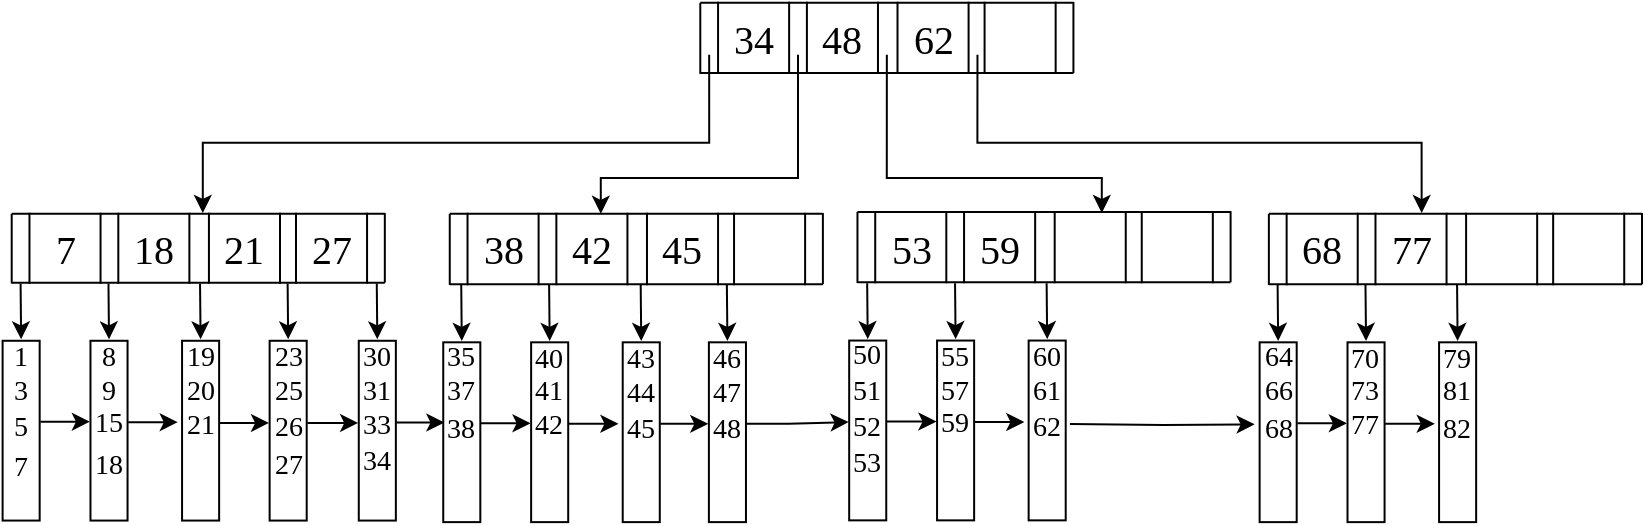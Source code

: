 <?xml version="1.0" encoding="UTF-8"?>
<mxfile version="23.0.2" type="browser">
  <diagram name="第 1 页" id="uVkd4KvrKCw7aUiNvQXj">
    <mxGraphModel dx="1109" dy="774" grid="1" gridSize="10" guides="1" tooltips="1" connect="1" arrows="1" fold="1" page="1" pageScale="1" pageWidth="827" pageHeight="1169" math="0" shadow="0">
      <root>
        <mxCell id="0" />
        <mxCell id="1" parent="0" />
        <mxCell id="_YOE5mqV0CH9EQmjLfuh-1388" value="" style="group" vertex="1" connectable="0" parent="1">
          <mxGeometry x="7" y="230" width="820" height="260.058" as="geometry" />
        </mxCell>
        <mxCell id="_YOE5mqV0CH9EQmjLfuh-1389" value="&lt;font style=&quot;font-size: 20px;&quot; face=&quot;Times New Roman&quot;&gt;53&lt;/font&gt;" style="shape=partialRectangle;whiteSpace=wrap;html=1;top=0;bottom=0;fillColor=none;" vertex="1" parent="_YOE5mqV0CH9EQmjLfuh-1388">
          <mxGeometry x="436.617" y="104.943" width="35.536" height="35.174" as="geometry" />
        </mxCell>
        <mxCell id="_YOE5mqV0CH9EQmjLfuh-1390" value="&lt;font style=&quot;font-size: 20px;&quot; face=&quot;Times New Roman&quot;&gt;59&lt;/font&gt;" style="shape=partialRectangle;whiteSpace=wrap;html=1;top=0;bottom=0;fillColor=none;" vertex="1" parent="_YOE5mqV0CH9EQmjLfuh-1388">
          <mxGeometry x="481.037" y="104.943" width="35.536" height="35.174" as="geometry" />
        </mxCell>
        <mxCell id="_YOE5mqV0CH9EQmjLfuh-1391" value="" style="shape=partialRectangle;whiteSpace=wrap;html=1;top=0;bottom=0;fillColor=none;" vertex="1" parent="_YOE5mqV0CH9EQmjLfuh-1388">
          <mxGeometry x="526.346" y="104.943" width="35.536" height="35.174" as="geometry" />
        </mxCell>
        <mxCell id="_YOE5mqV0CH9EQmjLfuh-1392" value="" style="shape=partialRectangle;whiteSpace=wrap;html=1;top=0;bottom=0;fillColor=none;" vertex="1" parent="_YOE5mqV0CH9EQmjLfuh-1388">
          <mxGeometry x="569.878" y="104.943" width="35.536" height="35.174" as="geometry" />
        </mxCell>
        <mxCell id="_YOE5mqV0CH9EQmjLfuh-1393" value="" style="endArrow=none;html=1;rounded=0;exitX=0;exitY=0;exitDx=0;exitDy=0;entryX=1;entryY=0;entryDx=0;entryDy=0;" edge="1" parent="_YOE5mqV0CH9EQmjLfuh-1388">
          <mxGeometry width="50" height="50" relative="1" as="geometry">
            <mxPoint x="427.733" y="104.943" as="sourcePoint" />
            <mxPoint x="614.298" y="104.943" as="targetPoint" />
          </mxGeometry>
        </mxCell>
        <mxCell id="_YOE5mqV0CH9EQmjLfuh-1394" value="" style="endArrow=none;html=1;rounded=0;exitX=0;exitY=1;exitDx=0;exitDy=0;" edge="1" parent="_YOE5mqV0CH9EQmjLfuh-1388">
          <mxGeometry width="50" height="50" relative="1" as="geometry">
            <mxPoint x="427.733" y="140.117" as="sourcePoint" />
            <mxPoint x="614.298" y="140.117" as="targetPoint" />
          </mxGeometry>
        </mxCell>
        <mxCell id="_YOE5mqV0CH9EQmjLfuh-1395" value="" style="endArrow=none;html=1;rounded=0;" edge="1" parent="_YOE5mqV0CH9EQmjLfuh-1388">
          <mxGeometry width="50" height="50" relative="1" as="geometry">
            <mxPoint x="427.733" y="104.943" as="sourcePoint" />
            <mxPoint x="427.733" y="140.5" as="targetPoint" />
          </mxGeometry>
        </mxCell>
        <mxCell id="_YOE5mqV0CH9EQmjLfuh-1396" value="" style="endArrow=none;html=1;rounded=0;" edge="1" parent="_YOE5mqV0CH9EQmjLfuh-1388">
          <mxGeometry width="50" height="50" relative="1" as="geometry">
            <mxPoint x="614.298" y="104.556" as="sourcePoint" />
            <mxPoint x="614.298" y="140.113" as="targetPoint" />
          </mxGeometry>
        </mxCell>
        <mxCell id="_YOE5mqV0CH9EQmjLfuh-1397" value="&lt;font style=&quot;font-size: 20px;&quot; face=&quot;Times New Roman&quot;&gt;68&lt;/font&gt;" style="shape=partialRectangle;whiteSpace=wrap;html=1;top=0;bottom=0;fillColor=none;" vertex="1" parent="_YOE5mqV0CH9EQmjLfuh-1388">
          <mxGeometry x="642.319" y="105.91" width="35.536" height="35.174" as="geometry" />
        </mxCell>
        <mxCell id="_YOE5mqV0CH9EQmjLfuh-1398" value="&lt;font style=&quot;font-size: 20px;&quot; face=&quot;Times New Roman&quot;&gt;77&lt;/font&gt;" style="shape=partialRectangle;whiteSpace=wrap;html=1;top=0;bottom=0;fillColor=none;" vertex="1" parent="_YOE5mqV0CH9EQmjLfuh-1388">
          <mxGeometry x="686.739" y="105.91" width="35.536" height="35.174" as="geometry" />
        </mxCell>
        <mxCell id="_YOE5mqV0CH9EQmjLfuh-1399" value="" style="shape=partialRectangle;whiteSpace=wrap;html=1;top=0;bottom=0;fillColor=none;" vertex="1" parent="_YOE5mqV0CH9EQmjLfuh-1388">
          <mxGeometry x="732.048" y="105.91" width="35.536" height="35.174" as="geometry" />
        </mxCell>
        <mxCell id="_YOE5mqV0CH9EQmjLfuh-1400" value="" style="shape=partialRectangle;whiteSpace=wrap;html=1;top=0;bottom=0;fillColor=none;" vertex="1" parent="_YOE5mqV0CH9EQmjLfuh-1388">
          <mxGeometry x="775.58" y="105.91" width="35.536" height="35.174" as="geometry" />
        </mxCell>
        <mxCell id="_YOE5mqV0CH9EQmjLfuh-1401" value="" style="endArrow=none;html=1;rounded=0;exitX=0;exitY=0;exitDx=0;exitDy=0;entryX=1;entryY=0;entryDx=0;entryDy=0;" edge="1" parent="_YOE5mqV0CH9EQmjLfuh-1388">
          <mxGeometry width="50" height="50" relative="1" as="geometry">
            <mxPoint x="633.434" y="105.91" as="sourcePoint" />
            <mxPoint x="820.0" y="105.91" as="targetPoint" />
          </mxGeometry>
        </mxCell>
        <mxCell id="_YOE5mqV0CH9EQmjLfuh-1402" value="" style="endArrow=none;html=1;rounded=0;exitX=0;exitY=1;exitDx=0;exitDy=0;" edge="1" parent="_YOE5mqV0CH9EQmjLfuh-1388">
          <mxGeometry width="50" height="50" relative="1" as="geometry">
            <mxPoint x="633.434" y="141.084" as="sourcePoint" />
            <mxPoint x="820.0" y="141.084" as="targetPoint" />
          </mxGeometry>
        </mxCell>
        <mxCell id="_YOE5mqV0CH9EQmjLfuh-1403" value="" style="endArrow=none;html=1;rounded=0;" edge="1" parent="_YOE5mqV0CH9EQmjLfuh-1388">
          <mxGeometry width="50" height="50" relative="1" as="geometry">
            <mxPoint x="633.434" y="105.91" as="sourcePoint" />
            <mxPoint x="633.434" y="141.467" as="targetPoint" />
          </mxGeometry>
        </mxCell>
        <mxCell id="_YOE5mqV0CH9EQmjLfuh-1404" value="" style="endArrow=none;html=1;rounded=0;" edge="1" parent="_YOE5mqV0CH9EQmjLfuh-1388">
          <mxGeometry width="50" height="50" relative="1" as="geometry">
            <mxPoint x="820.0" y="105.523" as="sourcePoint" />
            <mxPoint x="820.0" y="141.081" as="targetPoint" />
          </mxGeometry>
        </mxCell>
        <mxCell id="_YOE5mqV0CH9EQmjLfuh-1405" style="edgeStyle=orthogonalEdgeStyle;rounded=0;orthogonalLoop=1;jettySize=auto;html=1;" edge="1" parent="_YOE5mqV0CH9EQmjLfuh-1388">
          <mxGeometry relative="1" as="geometry">
            <mxPoint x="353.586" y="26.381" as="sourcePoint" />
            <mxPoint x="100.39" y="105.523" as="targetPoint" />
            <Array as="points">
              <mxPoint x="353.586" y="70.349" />
              <mxPoint x="100.39" y="70.349" />
              <mxPoint x="100.39" y="105.523" />
            </Array>
          </mxGeometry>
        </mxCell>
        <mxCell id="_YOE5mqV0CH9EQmjLfuh-1406" style="edgeStyle=orthogonalEdgeStyle;rounded=0;orthogonalLoop=1;jettySize=auto;html=1;entryX=0.5;entryY=0;entryDx=0;entryDy=0;" edge="1" parent="_YOE5mqV0CH9EQmjLfuh-1388">
          <mxGeometry relative="1" as="geometry">
            <mxPoint x="398.007" y="26.381" as="sourcePoint" />
            <mxPoint x="299.393" y="105.91" as="targetPoint" />
            <Array as="points">
              <mxPoint x="398.007" y="87.936" />
              <mxPoint x="299.393" y="87.936" />
            </Array>
          </mxGeometry>
        </mxCell>
        <mxCell id="_YOE5mqV0CH9EQmjLfuh-1407" style="edgeStyle=orthogonalEdgeStyle;rounded=0;orthogonalLoop=1;jettySize=auto;html=1;exitX=1;exitY=0.25;exitDx=0;exitDy=0;entryX=0;entryY=0.25;entryDx=0;entryDy=0;" edge="1" parent="_YOE5mqV0CH9EQmjLfuh-1388">
          <mxGeometry relative="1" as="geometry">
            <mxPoint x="197.226" y="210.274" as="sourcePoint" />
            <mxPoint x="221.213" y="211.048" as="targetPoint" />
          </mxGeometry>
        </mxCell>
        <mxCell id="_YOE5mqV0CH9EQmjLfuh-1408" value="" style="rounded=0;whiteSpace=wrap;html=1;rotation=90;container=0;" vertex="1" parent="_YOE5mqV0CH9EQmjLfuh-1388">
          <mxGeometry x="98.133" y="205.066" width="89.898" height="18.537" as="geometry" />
        </mxCell>
        <mxCell id="_YOE5mqV0CH9EQmjLfuh-1409" value="&lt;font style=&quot;font-size: 14px;&quot; face=&quot;Times New Roman&quot;&gt;23&lt;/font&gt;" style="text;html=1;strokeColor=none;fillColor=none;align=center;verticalAlign=middle;whiteSpace=wrap;rounded=0;container=0;" vertex="1" parent="_YOE5mqV0CH9EQmjLfuh-1388">
          <mxGeometry x="133.519" y="169.663" width="19.136" height="17.666" as="geometry" />
        </mxCell>
        <mxCell id="_YOE5mqV0CH9EQmjLfuh-1410" value="&lt;font style=&quot;font-size: 14px;&quot; face=&quot;Times New Roman&quot;&gt;25&lt;/font&gt;" style="text;html=1;strokeColor=none;fillColor=none;align=center;verticalAlign=middle;whiteSpace=wrap;rounded=0;container=0;" vertex="1" parent="_YOE5mqV0CH9EQmjLfuh-1388">
          <mxGeometry x="133.519" y="185.466" width="19.136" height="18.44" as="geometry" />
        </mxCell>
        <mxCell id="_YOE5mqV0CH9EQmjLfuh-1411" value="" style="endArrow=classic;html=1;rounded=0;entryX=0.5;entryY=0;entryDx=0;entryDy=0;" edge="1" parent="_YOE5mqV0CH9EQmjLfuh-1388">
          <mxGeometry width="50" height="50" relative="1" as="geometry">
            <mxPoint x="142.811" y="140.697" as="sourcePoint" />
            <mxPoint x="143.087" y="168.679" as="targetPoint" />
          </mxGeometry>
        </mxCell>
        <mxCell id="_YOE5mqV0CH9EQmjLfuh-1412" value="&lt;font style=&quot;font-size: 14px;&quot; face=&quot;Times New Roman&quot;&gt;27&lt;/font&gt;" style="text;html=1;strokeColor=none;fillColor=none;align=center;verticalAlign=middle;whiteSpace=wrap;rounded=0;container=0;" vertex="1" parent="_YOE5mqV0CH9EQmjLfuh-1388">
          <mxGeometry x="133.519" y="222.346" width="19.136" height="18.44" as="geometry" />
        </mxCell>
        <mxCell id="_YOE5mqV0CH9EQmjLfuh-1413" value="&lt;font style=&quot;font-size: 14px;&quot; face=&quot;Times New Roman&quot;&gt;26&lt;/font&gt;" style="text;html=1;strokeColor=none;fillColor=none;align=center;verticalAlign=middle;whiteSpace=wrap;rounded=0;container=0;" vertex="1" parent="_YOE5mqV0CH9EQmjLfuh-1388">
          <mxGeometry x="133.519" y="203.906" width="19.136" height="18.44" as="geometry" />
        </mxCell>
        <mxCell id="_YOE5mqV0CH9EQmjLfuh-1414" value="" style="endArrow=classic;html=1;rounded=0;entryX=0;entryY=0.5;entryDx=0;entryDy=0;exitX=1;exitY=0.5;exitDx=0;exitDy=0;" edge="1" parent="_YOE5mqV0CH9EQmjLfuh-1388">
          <mxGeometry width="50" height="50" relative="1" as="geometry">
            <mxPoint x="108.865" y="210.488" as="sourcePoint" />
            <mxPoint x="133.519" y="210.488" as="targetPoint" />
          </mxGeometry>
        </mxCell>
        <mxCell id="_YOE5mqV0CH9EQmjLfuh-1415" value="" style="endArrow=classic;html=1;rounded=0;entryX=0;entryY=0.5;entryDx=0;entryDy=0;exitX=1;exitY=0.5;exitDx=0;exitDy=0;" edge="1" parent="_YOE5mqV0CH9EQmjLfuh-1388">
          <mxGeometry width="50" height="50" relative="1" as="geometry">
            <mxPoint x="152.655" y="210.488" as="sourcePoint" />
            <mxPoint x="178.09" y="210.488" as="targetPoint" />
          </mxGeometry>
        </mxCell>
        <mxCell id="_YOE5mqV0CH9EQmjLfuh-1416" value="&lt;font face=&quot;Times New Roman&quot; style=&quot;font-size: 20px;&quot;&gt;7&lt;/font&gt;" style="shape=partialRectangle;whiteSpace=wrap;html=1;top=0;bottom=0;fillColor=none;container=0;" vertex="1" parent="_YOE5mqV0CH9EQmjLfuh-1388">
          <mxGeometry x="13.735" y="105.902" width="35.536" height="34.421" as="geometry" />
        </mxCell>
        <mxCell id="_YOE5mqV0CH9EQmjLfuh-1417" value="&lt;font style=&quot;font-size: 20px;&quot; face=&quot;Times New Roman&quot;&gt;18&lt;/font&gt;" style="shape=partialRectangle;whiteSpace=wrap;html=1;top=0;bottom=0;fillColor=none;container=0;" vertex="1" parent="_YOE5mqV0CH9EQmjLfuh-1388">
          <mxGeometry x="58.155" y="105.902" width="35.536" height="34.421" as="geometry" />
        </mxCell>
        <mxCell id="_YOE5mqV0CH9EQmjLfuh-1418" value="&lt;font style=&quot;font-size: 20px;&quot; face=&quot;Times New Roman&quot;&gt;21&lt;/font&gt;" style="shape=partialRectangle;whiteSpace=wrap;html=1;top=0;bottom=0;fillColor=none;container=0;" vertex="1" parent="_YOE5mqV0CH9EQmjLfuh-1388">
          <mxGeometry x="103.464" y="105.902" width="35.536" height="34.421" as="geometry" />
        </mxCell>
        <mxCell id="_YOE5mqV0CH9EQmjLfuh-1419" value="&lt;font face=&quot;Times New Roman&quot; style=&quot;font-size: 20px;&quot;&gt;27&lt;/font&gt;" style="shape=partialRectangle;whiteSpace=wrap;html=1;top=0;bottom=0;fillColor=none;container=0;" vertex="1" parent="_YOE5mqV0CH9EQmjLfuh-1388">
          <mxGeometry x="146.996" y="105.902" width="35.536" height="34.421" as="geometry" />
        </mxCell>
        <mxCell id="_YOE5mqV0CH9EQmjLfuh-1420" value="" style="endArrow=none;html=1;rounded=0;exitX=0;exitY=0;exitDx=0;exitDy=0;entryX=1;entryY=0;entryDx=0;entryDy=0;" edge="1" parent="_YOE5mqV0CH9EQmjLfuh-1388">
          <mxGeometry width="50" height="50" relative="1" as="geometry">
            <mxPoint x="4.851" y="105.902" as="sourcePoint" />
            <mxPoint x="191.416" y="105.902" as="targetPoint" />
          </mxGeometry>
        </mxCell>
        <mxCell id="_YOE5mqV0CH9EQmjLfuh-1421" value="" style="endArrow=none;html=1;rounded=0;exitX=0;exitY=1;exitDx=0;exitDy=0;" edge="1" parent="_YOE5mqV0CH9EQmjLfuh-1388">
          <mxGeometry width="50" height="50" relative="1" as="geometry">
            <mxPoint x="4.851" y="140.322" as="sourcePoint" />
            <mxPoint x="191.416" y="140.322" as="targetPoint" />
          </mxGeometry>
        </mxCell>
        <mxCell id="_YOE5mqV0CH9EQmjLfuh-1422" value="" style="endArrow=none;html=1;rounded=0;" edge="1" parent="_YOE5mqV0CH9EQmjLfuh-1388">
          <mxGeometry width="50" height="50" relative="1" as="geometry">
            <mxPoint x="4.851" y="105.902" as="sourcePoint" />
            <mxPoint x="4.851" y="140.697" as="targetPoint" />
          </mxGeometry>
        </mxCell>
        <mxCell id="_YOE5mqV0CH9EQmjLfuh-1423" value="" style="endArrow=none;html=1;rounded=0;" edge="1" parent="_YOE5mqV0CH9EQmjLfuh-1388">
          <mxGeometry width="50" height="50" relative="1" as="geometry">
            <mxPoint x="191.416" y="105.523" as="sourcePoint" />
            <mxPoint x="191.416" y="140.319" as="targetPoint" />
          </mxGeometry>
        </mxCell>
        <mxCell id="_YOE5mqV0CH9EQmjLfuh-1424" value="" style="rounded=0;whiteSpace=wrap;html=1;rotation=90;container=0;" vertex="1" parent="_YOE5mqV0CH9EQmjLfuh-1388">
          <mxGeometry x="142.705" y="205.066" width="89.898" height="18.537" as="geometry" />
        </mxCell>
        <mxCell id="_YOE5mqV0CH9EQmjLfuh-1425" value="&lt;font style=&quot;font-size: 14px;&quot; face=&quot;Times New Roman&quot;&gt;30&lt;/font&gt;" style="text;html=1;strokeColor=none;fillColor=none;align=center;verticalAlign=middle;whiteSpace=wrap;rounded=0;container=0;" vertex="1" parent="_YOE5mqV0CH9EQmjLfuh-1388">
          <mxGeometry x="178.09" y="169.663" width="19.136" height="17.666" as="geometry" />
        </mxCell>
        <mxCell id="_YOE5mqV0CH9EQmjLfuh-1426" value="&lt;font style=&quot;font-size: 14px;&quot; face=&quot;Times New Roman&quot;&gt;31&lt;/font&gt;" style="text;html=1;strokeColor=none;fillColor=none;align=center;verticalAlign=middle;whiteSpace=wrap;rounded=0;container=0;" vertex="1" parent="_YOE5mqV0CH9EQmjLfuh-1388">
          <mxGeometry x="178.09" y="185.466" width="19.136" height="18.44" as="geometry" />
        </mxCell>
        <mxCell id="_YOE5mqV0CH9EQmjLfuh-1427" value="" style="endArrow=classic;html=1;rounded=0;entryX=0.5;entryY=0;entryDx=0;entryDy=0;" edge="1" parent="_YOE5mqV0CH9EQmjLfuh-1388">
          <mxGeometry width="50" height="50" relative="1" as="geometry">
            <mxPoint x="187.383" y="140.697" as="sourcePoint" />
            <mxPoint x="187.658" y="168.679" as="targetPoint" />
          </mxGeometry>
        </mxCell>
        <mxCell id="_YOE5mqV0CH9EQmjLfuh-1431" value="" style="endArrow=classic;html=1;rounded=0;entryX=0;entryY=0.75;entryDx=0;entryDy=0;exitX=1;exitY=0.75;exitDx=0;exitDy=0;" edge="1" parent="_YOE5mqV0CH9EQmjLfuh-1388">
          <mxGeometry width="50" height="50" relative="1" as="geometry">
            <mxPoint x="19.136" y="209.848" as="sourcePoint" />
            <mxPoint x="43.941" y="209.848" as="targetPoint" />
          </mxGeometry>
        </mxCell>
        <mxCell id="_YOE5mqV0CH9EQmjLfuh-1432" value="" style="endArrow=classic;html=1;rounded=0;entryX=0;entryY=0.75;entryDx=0;entryDy=0;exitX=1;exitY=0.75;exitDx=0;exitDy=0;" edge="1" parent="_YOE5mqV0CH9EQmjLfuh-1388">
          <mxGeometry width="50" height="50" relative="1" as="geometry">
            <mxPoint x="63.077" y="210.103" as="sourcePoint" />
            <mxPoint x="87.881" y="210.103" as="targetPoint" />
          </mxGeometry>
        </mxCell>
        <mxCell id="_YOE5mqV0CH9EQmjLfuh-1433" value="" style="rounded=0;whiteSpace=wrap;html=1;rotation=90;container=0;" vertex="1" parent="_YOE5mqV0CH9EQmjLfuh-1388">
          <mxGeometry x="-35.385" y="205.066" width="89.898" height="18.537" as="geometry" />
        </mxCell>
        <mxCell id="_YOE5mqV0CH9EQmjLfuh-1434" value="&lt;font style=&quot;font-size: 14px;&quot; face=&quot;Times New Roman&quot;&gt;1&lt;/font&gt;" style="text;html=1;strokeColor=none;fillColor=none;align=center;verticalAlign=middle;whiteSpace=wrap;rounded=0;container=0;" vertex="1" parent="_YOE5mqV0CH9EQmjLfuh-1388">
          <mxGeometry y="169.663" width="19.136" height="17.666" as="geometry" />
        </mxCell>
        <mxCell id="_YOE5mqV0CH9EQmjLfuh-1435" value="&lt;font style=&quot;font-size: 14px;&quot; face=&quot;Times New Roman&quot;&gt;3&lt;/font&gt;" style="text;html=1;strokeColor=none;fillColor=none;align=center;verticalAlign=middle;whiteSpace=wrap;rounded=0;container=0;" vertex="1" parent="_YOE5mqV0CH9EQmjLfuh-1388">
          <mxGeometry y="185.466" width="19.136" height="18.44" as="geometry" />
        </mxCell>
        <mxCell id="_YOE5mqV0CH9EQmjLfuh-1436" value="" style="endArrow=classic;html=1;rounded=0;entryX=0.5;entryY=0;entryDx=0;entryDy=0;" edge="1" parent="_YOE5mqV0CH9EQmjLfuh-1388">
          <mxGeometry width="50" height="50" relative="1" as="geometry">
            <mxPoint x="9.293" y="140.697" as="sourcePoint" />
            <mxPoint x="9.568" y="168.679" as="targetPoint" />
          </mxGeometry>
        </mxCell>
        <mxCell id="_YOE5mqV0CH9EQmjLfuh-1437" value="&lt;font style=&quot;font-size: 14px;&quot; face=&quot;Times New Roman&quot;&gt;5&lt;/font&gt;" style="text;html=1;strokeColor=none;fillColor=none;align=center;verticalAlign=middle;whiteSpace=wrap;rounded=0;container=0;" vertex="1" parent="_YOE5mqV0CH9EQmjLfuh-1388">
          <mxGeometry y="203.906" width="19.136" height="18.44" as="geometry" />
        </mxCell>
        <mxCell id="_YOE5mqV0CH9EQmjLfuh-1438" value="" style="rounded=0;whiteSpace=wrap;html=1;rotation=90;container=0;" vertex="1" parent="_YOE5mqV0CH9EQmjLfuh-1388">
          <mxGeometry x="8.555" y="205.066" width="89.898" height="18.537" as="geometry" />
        </mxCell>
        <mxCell id="_YOE5mqV0CH9EQmjLfuh-1439" value="&lt;font face=&quot;Times New Roman&quot;&gt;&lt;span style=&quot;font-size: 14px;&quot;&gt;8&lt;/span&gt;&lt;/font&gt;" style="text;html=1;strokeColor=none;fillColor=none;align=center;verticalAlign=middle;whiteSpace=wrap;rounded=0;container=0;" vertex="1" parent="_YOE5mqV0CH9EQmjLfuh-1388">
          <mxGeometry x="43.941" y="169.663" width="19.136" height="17.666" as="geometry" />
        </mxCell>
        <mxCell id="_YOE5mqV0CH9EQmjLfuh-1440" value="&lt;font style=&quot;font-size: 14px;&quot; face=&quot;Times New Roman&quot;&gt;9&lt;/font&gt;" style="text;html=1;strokeColor=none;fillColor=none;align=center;verticalAlign=middle;whiteSpace=wrap;rounded=0;container=0;" vertex="1" parent="_YOE5mqV0CH9EQmjLfuh-1388">
          <mxGeometry x="43.941" y="185.466" width="19.136" height="18.44" as="geometry" />
        </mxCell>
        <mxCell id="_YOE5mqV0CH9EQmjLfuh-1441" value="" style="endArrow=classic;html=1;rounded=0;entryX=0.5;entryY=0;entryDx=0;entryDy=0;" edge="1" parent="_YOE5mqV0CH9EQmjLfuh-1388">
          <mxGeometry width="50" height="50" relative="1" as="geometry">
            <mxPoint x="53.233" y="140.697" as="sourcePoint" />
            <mxPoint x="53.509" y="168.679" as="targetPoint" />
          </mxGeometry>
        </mxCell>
        <mxCell id="_YOE5mqV0CH9EQmjLfuh-1442" value="&lt;font face=&quot;Times New Roman&quot;&gt;&lt;span style=&quot;font-size: 14px;&quot;&gt;15&lt;/span&gt;&lt;/font&gt;" style="text;html=1;strokeColor=none;fillColor=none;align=center;verticalAlign=middle;whiteSpace=wrap;rounded=0;container=0;" vertex="1" parent="_YOE5mqV0CH9EQmjLfuh-1388">
          <mxGeometry x="43.941" y="202.253" width="19.136" height="17.587" as="geometry" />
        </mxCell>
        <mxCell id="_YOE5mqV0CH9EQmjLfuh-1443" value="" style="rounded=0;whiteSpace=wrap;html=1;rotation=90;container=0;" vertex="1" parent="_YOE5mqV0CH9EQmjLfuh-1388">
          <mxGeometry x="54.344" y="205.066" width="89.898" height="18.537" as="geometry" />
        </mxCell>
        <mxCell id="_YOE5mqV0CH9EQmjLfuh-1446" value="" style="endArrow=classic;html=1;rounded=0;entryX=0.5;entryY=0;entryDx=0;entryDy=0;" edge="1" parent="_YOE5mqV0CH9EQmjLfuh-1388">
          <mxGeometry width="50" height="50" relative="1" as="geometry">
            <mxPoint x="99.022" y="140.697" as="sourcePoint" />
            <mxPoint x="99.297" y="168.679" as="targetPoint" />
          </mxGeometry>
        </mxCell>
        <mxCell id="_YOE5mqV0CH9EQmjLfuh-1448" value="&lt;font face=&quot;Times New Roman&quot;&gt;&lt;span style=&quot;font-size: 14px;&quot;&gt;18&lt;/span&gt;&lt;/font&gt;" style="text;html=1;strokeColor=none;fillColor=none;align=center;verticalAlign=middle;whiteSpace=wrap;rounded=0;container=0;" vertex="1" parent="_YOE5mqV0CH9EQmjLfuh-1388">
          <mxGeometry x="43.729" y="222.906" width="19.136" height="18.44" as="geometry" />
        </mxCell>
        <mxCell id="_YOE5mqV0CH9EQmjLfuh-1450" value="&lt;font style=&quot;font-size: 20px;&quot; face=&quot;Times New Roman&quot;&gt;38&lt;/font&gt;" style="shape=partialRectangle;whiteSpace=wrap;html=1;top=0;bottom=0;fillColor=none;" vertex="1" parent="_YOE5mqV0CH9EQmjLfuh-1388">
          <mxGeometry x="232.763" y="105.91" width="35.536" height="35.174" as="geometry" />
        </mxCell>
        <mxCell id="_YOE5mqV0CH9EQmjLfuh-1451" value="&lt;font style=&quot;font-size: 20px;&quot; face=&quot;Times New Roman&quot;&gt;42&lt;/font&gt;" style="shape=partialRectangle;whiteSpace=wrap;html=1;top=0;bottom=0;fillColor=none;" vertex="1" parent="_YOE5mqV0CH9EQmjLfuh-1388">
          <mxGeometry x="277.183" y="105.91" width="35.536" height="35.174" as="geometry" />
        </mxCell>
        <mxCell id="_YOE5mqV0CH9EQmjLfuh-1452" value="&lt;font style=&quot;font-size: 20px;&quot; face=&quot;Times New Roman&quot;&gt;45&lt;/font&gt;" style="shape=partialRectangle;whiteSpace=wrap;html=1;top=0;bottom=0;fillColor=none;" vertex="1" parent="_YOE5mqV0CH9EQmjLfuh-1388">
          <mxGeometry x="322.492" y="105.91" width="35.536" height="35.174" as="geometry" />
        </mxCell>
        <mxCell id="_YOE5mqV0CH9EQmjLfuh-1453" value="" style="shape=partialRectangle;whiteSpace=wrap;html=1;top=0;bottom=0;fillColor=none;" vertex="1" parent="_YOE5mqV0CH9EQmjLfuh-1388">
          <mxGeometry x="366.024" y="105.91" width="35.536" height="35.174" as="geometry" />
        </mxCell>
        <mxCell id="_YOE5mqV0CH9EQmjLfuh-1454" value="" style="endArrow=none;html=1;rounded=0;exitX=0;exitY=0;exitDx=0;exitDy=0;entryX=1;entryY=0;entryDx=0;entryDy=0;" edge="1" parent="_YOE5mqV0CH9EQmjLfuh-1388">
          <mxGeometry width="50" height="50" relative="1" as="geometry">
            <mxPoint x="223.879" y="105.91" as="sourcePoint" />
            <mxPoint x="410.444" y="105.91" as="targetPoint" />
          </mxGeometry>
        </mxCell>
        <mxCell id="_YOE5mqV0CH9EQmjLfuh-1455" value="" style="endArrow=none;html=1;rounded=0;exitX=0;exitY=1;exitDx=0;exitDy=0;" edge="1" parent="_YOE5mqV0CH9EQmjLfuh-1388">
          <mxGeometry width="50" height="50" relative="1" as="geometry">
            <mxPoint x="223.879" y="141.084" as="sourcePoint" />
            <mxPoint x="410.444" y="141.084" as="targetPoint" />
          </mxGeometry>
        </mxCell>
        <mxCell id="_YOE5mqV0CH9EQmjLfuh-1456" value="" style="endArrow=none;html=1;rounded=0;" edge="1" parent="_YOE5mqV0CH9EQmjLfuh-1388">
          <mxGeometry width="50" height="50" relative="1" as="geometry">
            <mxPoint x="223.879" y="105.91" as="sourcePoint" />
            <mxPoint x="223.879" y="141.467" as="targetPoint" />
          </mxGeometry>
        </mxCell>
        <mxCell id="_YOE5mqV0CH9EQmjLfuh-1457" value="" style="endArrow=none;html=1;rounded=0;" edge="1" parent="_YOE5mqV0CH9EQmjLfuh-1388">
          <mxGeometry width="50" height="50" relative="1" as="geometry">
            <mxPoint x="410.444" y="105.523" as="sourcePoint" />
            <mxPoint x="410.444" y="141.081" as="targetPoint" />
          </mxGeometry>
        </mxCell>
        <mxCell id="_YOE5mqV0CH9EQmjLfuh-1458" value="" style="endArrow=classic;html=1;rounded=0;entryX=0;entryY=0.75;entryDx=0;entryDy=0;exitX=1;exitY=0.75;exitDx=0;exitDy=0;" edge="1" parent="_YOE5mqV0CH9EQmjLfuh-1388">
          <mxGeometry width="50" height="50" relative="1" as="geometry">
            <mxPoint x="239.461" y="210.622" as="sourcePoint" />
            <mxPoint x="264.266" y="210.622" as="targetPoint" />
          </mxGeometry>
        </mxCell>
        <mxCell id="_YOE5mqV0CH9EQmjLfuh-1459" value="" style="endArrow=classic;html=1;rounded=0;entryX=0;entryY=0.75;entryDx=0;entryDy=0;exitX=1;exitY=0.75;exitDx=0;exitDy=0;" edge="1" parent="_YOE5mqV0CH9EQmjLfuh-1388">
          <mxGeometry width="50" height="50" relative="1" as="geometry">
            <mxPoint x="283.402" y="210.877" as="sourcePoint" />
            <mxPoint x="308.206" y="210.877" as="targetPoint" />
          </mxGeometry>
        </mxCell>
        <mxCell id="_YOE5mqV0CH9EQmjLfuh-1460" value="" style="rounded=0;whiteSpace=wrap;html=1;rotation=90;container=0;" vertex="1" parent="_YOE5mqV0CH9EQmjLfuh-1388">
          <mxGeometry x="184.94" y="205.84" width="89.898" height="18.537" as="geometry" />
        </mxCell>
        <mxCell id="_YOE5mqV0CH9EQmjLfuh-1461" value="&lt;font style=&quot;font-size: 14px;&quot; face=&quot;Times New Roman&quot;&gt;35&lt;/font&gt;" style="text;html=1;strokeColor=none;fillColor=none;align=center;verticalAlign=middle;whiteSpace=wrap;rounded=0;container=0;" vertex="1" parent="_YOE5mqV0CH9EQmjLfuh-1388">
          <mxGeometry x="220.325" y="170.437" width="19.136" height="15.002" as="geometry" />
        </mxCell>
        <mxCell id="_YOE5mqV0CH9EQmjLfuh-1462" value="&lt;font style=&quot;font-size: 14px;&quot; face=&quot;Times New Roman&quot;&gt;37&lt;/font&gt;" style="text;html=1;strokeColor=none;fillColor=none;align=center;verticalAlign=middle;whiteSpace=wrap;rounded=0;container=0;" vertex="1" parent="_YOE5mqV0CH9EQmjLfuh-1388">
          <mxGeometry x="220.325" y="186.239" width="19.136" height="18.44" as="geometry" />
        </mxCell>
        <mxCell id="_YOE5mqV0CH9EQmjLfuh-1463" value="" style="endArrow=classic;html=1;rounded=0;entryX=0.5;entryY=0;entryDx=0;entryDy=0;" edge="1" parent="_YOE5mqV0CH9EQmjLfuh-1388">
          <mxGeometry width="50" height="50" relative="1" as="geometry">
            <mxPoint x="229.618" y="141.471" as="sourcePoint" />
            <mxPoint x="229.893" y="169.452" as="targetPoint" />
          </mxGeometry>
        </mxCell>
        <mxCell id="_YOE5mqV0CH9EQmjLfuh-1464" value="&lt;font face=&quot;Times New Roman&quot;&gt;&lt;span style=&quot;font-size: 14px;&quot;&gt;38&lt;/span&gt;&lt;/font&gt;" style="text;html=1;strokeColor=none;fillColor=none;align=center;verticalAlign=middle;whiteSpace=wrap;rounded=0;container=0;" vertex="1" parent="_YOE5mqV0CH9EQmjLfuh-1388">
          <mxGeometry x="220.325" y="204.68" width="19.136" height="18.44" as="geometry" />
        </mxCell>
        <mxCell id="_YOE5mqV0CH9EQmjLfuh-1465" value="" style="rounded=0;whiteSpace=wrap;html=1;rotation=90;container=0;" vertex="1" parent="_YOE5mqV0CH9EQmjLfuh-1388">
          <mxGeometry x="228.88" y="205.84" width="89.898" height="18.537" as="geometry" />
        </mxCell>
        <mxCell id="_YOE5mqV0CH9EQmjLfuh-1466" value="&lt;font face=&quot;Times New Roman&quot;&gt;&lt;span style=&quot;font-size: 14px;&quot;&gt;40&lt;/span&gt;&lt;/font&gt;" style="text;html=1;strokeColor=none;fillColor=none;align=center;verticalAlign=middle;whiteSpace=wrap;rounded=0;container=0;" vertex="1" parent="_YOE5mqV0CH9EQmjLfuh-1388">
          <mxGeometry x="264.266" y="170.437" width="19.136" height="17.666" as="geometry" />
        </mxCell>
        <mxCell id="_YOE5mqV0CH9EQmjLfuh-1467" value="&lt;font style=&quot;font-size: 14px;&quot; face=&quot;Times New Roman&quot;&gt;41&lt;/font&gt;" style="text;html=1;strokeColor=none;fillColor=none;align=center;verticalAlign=middle;whiteSpace=wrap;rounded=0;container=0;" vertex="1" parent="_YOE5mqV0CH9EQmjLfuh-1388">
          <mxGeometry x="264.266" y="186.239" width="19.136" height="18.44" as="geometry" />
        </mxCell>
        <mxCell id="_YOE5mqV0CH9EQmjLfuh-1468" value="" style="endArrow=classic;html=1;rounded=0;entryX=0.5;entryY=0;entryDx=0;entryDy=0;" edge="1" parent="_YOE5mqV0CH9EQmjLfuh-1388">
          <mxGeometry width="50" height="50" relative="1" as="geometry">
            <mxPoint x="273.558" y="141.471" as="sourcePoint" />
            <mxPoint x="273.834" y="169.452" as="targetPoint" />
          </mxGeometry>
        </mxCell>
        <mxCell id="_YOE5mqV0CH9EQmjLfuh-1469" value="&lt;font face=&quot;Times New Roman&quot;&gt;&lt;span style=&quot;font-size: 14px;&quot;&gt;42&lt;/span&gt;&lt;/font&gt;" style="text;html=1;strokeColor=none;fillColor=none;align=center;verticalAlign=middle;whiteSpace=wrap;rounded=0;container=0;" vertex="1" parent="_YOE5mqV0CH9EQmjLfuh-1388">
          <mxGeometry x="264.266" y="203.026" width="19.136" height="17.587" as="geometry" />
        </mxCell>
        <mxCell id="_YOE5mqV0CH9EQmjLfuh-1470" value="" style="rounded=0;whiteSpace=wrap;html=1;rotation=90;container=0;" vertex="1" parent="_YOE5mqV0CH9EQmjLfuh-1388">
          <mxGeometry x="274.669" y="205.84" width="89.898" height="18.537" as="geometry" />
        </mxCell>
        <mxCell id="_YOE5mqV0CH9EQmjLfuh-1471" value="&lt;font style=&quot;font-size: 14px;&quot; face=&quot;Times New Roman&quot;&gt;43&lt;/font&gt;" style="text;html=1;strokeColor=none;fillColor=none;align=center;verticalAlign=middle;whiteSpace=wrap;rounded=0;container=0;" vertex="1" parent="_YOE5mqV0CH9EQmjLfuh-1388">
          <mxGeometry x="310.054" y="170.437" width="19.136" height="17.666" as="geometry" />
        </mxCell>
        <mxCell id="_YOE5mqV0CH9EQmjLfuh-1472" value="&lt;font style=&quot;font-size: 14px;&quot; face=&quot;Times New Roman&quot;&gt;44&lt;/font&gt;" style="text;html=1;strokeColor=none;fillColor=none;align=center;verticalAlign=middle;whiteSpace=wrap;rounded=0;container=0;" vertex="1" parent="_YOE5mqV0CH9EQmjLfuh-1388">
          <mxGeometry x="310.054" y="187.239" width="19.136" height="18.44" as="geometry" />
        </mxCell>
        <mxCell id="_YOE5mqV0CH9EQmjLfuh-1473" value="" style="endArrow=classic;html=1;rounded=0;entryX=0.5;entryY=0;entryDx=0;entryDy=0;" edge="1" parent="_YOE5mqV0CH9EQmjLfuh-1388">
          <mxGeometry width="50" height="50" relative="1" as="geometry">
            <mxPoint x="319.347" y="141.471" as="sourcePoint" />
            <mxPoint x="319.622" y="169.452" as="targetPoint" />
          </mxGeometry>
        </mxCell>
        <mxCell id="_YOE5mqV0CH9EQmjLfuh-1543" value="" style="edgeStyle=orthogonalEdgeStyle;rounded=0;orthogonalLoop=1;jettySize=auto;html=1;" edge="1" parent="_YOE5mqV0CH9EQmjLfuh-1388">
          <mxGeometry relative="1" as="geometry">
            <mxPoint x="329.19" y="210.933" as="sourcePoint" />
            <mxPoint x="353.144" y="210.933" as="targetPoint" />
          </mxGeometry>
        </mxCell>
        <mxCell id="_YOE5mqV0CH9EQmjLfuh-1475" value="&lt;font face=&quot;Times New Roman&quot;&gt;&lt;span style=&quot;font-size: 14px;&quot;&gt;45&lt;/span&gt;&lt;/font&gt;" style="text;html=1;strokeColor=none;fillColor=none;align=center;verticalAlign=middle;whiteSpace=wrap;rounded=0;container=0;" vertex="1" parent="_YOE5mqV0CH9EQmjLfuh-1388">
          <mxGeometry x="310.054" y="204.68" width="19.136" height="18.44" as="geometry" />
        </mxCell>
        <mxCell id="_YOE5mqV0CH9EQmjLfuh-1477" value="" style="group" vertex="1" connectable="0" parent="_YOE5mqV0CH9EQmjLfuh-1388">
          <mxGeometry x="331.376" y="140.592" width="200.78" height="119.466" as="geometry" />
        </mxCell>
        <mxCell id="_YOE5mqV0CH9EQmjLfuh-1478" value="" style="group" vertex="1" connectable="0" parent="_YOE5mqV0CH9EQmjLfuh-1477">
          <mxGeometry x="91.915" width="108.865" height="118.529" as="geometry" />
        </mxCell>
        <mxCell id="_YOE5mqV0CH9EQmjLfuh-1479" value="" style="endArrow=classic;html=1;rounded=0;entryX=0;entryY=0.75;entryDx=0;entryDy=0;exitX=1;exitY=0.75;exitDx=0;exitDy=0;" edge="1" parent="_YOE5mqV0CH9EQmjLfuh-1478">
          <mxGeometry width="50" height="50" relative="1" as="geometry">
            <mxPoint x="19.136" y="69.151" as="sourcePoint" />
            <mxPoint x="43.941" y="69.151" as="targetPoint" />
          </mxGeometry>
        </mxCell>
        <mxCell id="_YOE5mqV0CH9EQmjLfuh-1480" value="" style="endArrow=classic;html=1;rounded=0;entryX=0;entryY=0.75;entryDx=0;entryDy=0;exitX=1;exitY=0.75;exitDx=0;exitDy=0;" edge="1" parent="_YOE5mqV0CH9EQmjLfuh-1478">
          <mxGeometry width="50" height="50" relative="1" as="geometry">
            <mxPoint x="63.077" y="69.406" as="sourcePoint" />
            <mxPoint x="87.881" y="69.406" as="targetPoint" />
          </mxGeometry>
        </mxCell>
        <mxCell id="_YOE5mqV0CH9EQmjLfuh-1481" value="" style="rounded=0;whiteSpace=wrap;html=1;rotation=90;container=0;" vertex="1" parent="_YOE5mqV0CH9EQmjLfuh-1478">
          <mxGeometry x="-35.385" y="64.369" width="89.898" height="18.537" as="geometry" />
        </mxCell>
        <mxCell id="_YOE5mqV0CH9EQmjLfuh-1482" value="&lt;font style=&quot;font-size: 14px;&quot; face=&quot;Times New Roman&quot;&gt;50&lt;/font&gt;" style="text;html=1;strokeColor=none;fillColor=none;align=center;verticalAlign=middle;whiteSpace=wrap;rounded=0;container=0;" vertex="1" parent="_YOE5mqV0CH9EQmjLfuh-1478">
          <mxGeometry y="28.966" width="19.136" height="15.002" as="geometry" />
        </mxCell>
        <mxCell id="_YOE5mqV0CH9EQmjLfuh-1483" value="&lt;font style=&quot;font-size: 14px;&quot; face=&quot;Times New Roman&quot;&gt;51&lt;/font&gt;" style="text;html=1;strokeColor=none;fillColor=none;align=center;verticalAlign=middle;whiteSpace=wrap;rounded=0;container=0;" vertex="1" parent="_YOE5mqV0CH9EQmjLfuh-1478">
          <mxGeometry y="44.768" width="19.136" height="18.44" as="geometry" />
        </mxCell>
        <mxCell id="_YOE5mqV0CH9EQmjLfuh-1484" value="" style="endArrow=classic;html=1;rounded=0;entryX=0.5;entryY=0;entryDx=0;entryDy=0;" edge="1" parent="_YOE5mqV0CH9EQmjLfuh-1478">
          <mxGeometry width="50" height="50" relative="1" as="geometry">
            <mxPoint x="9.293" as="sourcePoint" />
            <mxPoint x="9.568" y="27.981" as="targetPoint" />
          </mxGeometry>
        </mxCell>
        <mxCell id="_YOE5mqV0CH9EQmjLfuh-1485" value="&lt;font face=&quot;Times New Roman&quot;&gt;&lt;span style=&quot;font-size: 14px;&quot;&gt;52&lt;/span&gt;&lt;/font&gt;" style="text;html=1;strokeColor=none;fillColor=none;align=center;verticalAlign=middle;whiteSpace=wrap;rounded=0;container=0;" vertex="1" parent="_YOE5mqV0CH9EQmjLfuh-1478">
          <mxGeometry y="63.208" width="19.136" height="18.44" as="geometry" />
        </mxCell>
        <mxCell id="_YOE5mqV0CH9EQmjLfuh-1486" value="" style="rounded=0;whiteSpace=wrap;html=1;rotation=90;container=0;" vertex="1" parent="_YOE5mqV0CH9EQmjLfuh-1478">
          <mxGeometry x="8.555" y="64.369" width="89.898" height="18.537" as="geometry" />
        </mxCell>
        <mxCell id="_YOE5mqV0CH9EQmjLfuh-1487" value="&lt;font face=&quot;Times New Roman&quot;&gt;&lt;span style=&quot;font-size: 14px;&quot;&gt;55&lt;/span&gt;&lt;/font&gt;" style="text;html=1;strokeColor=none;fillColor=none;align=center;verticalAlign=middle;whiteSpace=wrap;rounded=0;container=0;" vertex="1" parent="_YOE5mqV0CH9EQmjLfuh-1478">
          <mxGeometry x="43.941" y="28.966" width="19.136" height="17.666" as="geometry" />
        </mxCell>
        <mxCell id="_YOE5mqV0CH9EQmjLfuh-1488" value="&lt;font face=&quot;Times New Roman&quot;&gt;&lt;span style=&quot;font-size: 14px;&quot;&gt;57&lt;/span&gt;&lt;/font&gt;" style="text;html=1;strokeColor=none;fillColor=none;align=center;verticalAlign=middle;whiteSpace=wrap;rounded=0;container=0;" vertex="1" parent="_YOE5mqV0CH9EQmjLfuh-1478">
          <mxGeometry x="43.941" y="44.768" width="19.136" height="18.44" as="geometry" />
        </mxCell>
        <mxCell id="_YOE5mqV0CH9EQmjLfuh-1489" value="" style="endArrow=classic;html=1;rounded=0;entryX=0.5;entryY=0;entryDx=0;entryDy=0;" edge="1" parent="_YOE5mqV0CH9EQmjLfuh-1478">
          <mxGeometry width="50" height="50" relative="1" as="geometry">
            <mxPoint x="53.233" as="sourcePoint" />
            <mxPoint x="53.509" y="27.981" as="targetPoint" />
          </mxGeometry>
        </mxCell>
        <mxCell id="_YOE5mqV0CH9EQmjLfuh-1490" value="&lt;font face=&quot;Times New Roman&quot;&gt;&lt;span style=&quot;font-size: 14px;&quot;&gt;59&lt;/span&gt;&lt;/font&gt;" style="text;html=1;strokeColor=none;fillColor=none;align=center;verticalAlign=middle;whiteSpace=wrap;rounded=0;container=0;" vertex="1" parent="_YOE5mqV0CH9EQmjLfuh-1478">
          <mxGeometry x="43.941" y="61.555" width="19.136" height="17.587" as="geometry" />
        </mxCell>
        <mxCell id="_YOE5mqV0CH9EQmjLfuh-1491" value="" style="rounded=0;whiteSpace=wrap;html=1;rotation=90;container=0;" vertex="1" parent="_YOE5mqV0CH9EQmjLfuh-1478">
          <mxGeometry x="54.344" y="64.369" width="89.898" height="18.537" as="geometry" />
        </mxCell>
        <mxCell id="_YOE5mqV0CH9EQmjLfuh-1492" value="&lt;font style=&quot;font-size: 14px;&quot; face=&quot;Times New Roman&quot;&gt;60&lt;/font&gt;" style="text;html=1;strokeColor=none;fillColor=none;align=center;verticalAlign=middle;whiteSpace=wrap;rounded=0;container=0;" vertex="1" parent="_YOE5mqV0CH9EQmjLfuh-1478">
          <mxGeometry x="89.729" y="28.966" width="19.136" height="17.666" as="geometry" />
        </mxCell>
        <mxCell id="_YOE5mqV0CH9EQmjLfuh-1493" value="&lt;font face=&quot;Times New Roman&quot;&gt;&lt;span style=&quot;font-size: 14px;&quot;&gt;61&lt;/span&gt;&lt;/font&gt;" style="text;html=1;strokeColor=none;fillColor=none;align=center;verticalAlign=middle;whiteSpace=wrap;rounded=0;container=0;" vertex="1" parent="_YOE5mqV0CH9EQmjLfuh-1478">
          <mxGeometry x="89.729" y="44.768" width="19.136" height="18.44" as="geometry" />
        </mxCell>
        <mxCell id="_YOE5mqV0CH9EQmjLfuh-1494" value="" style="endArrow=classic;html=1;rounded=0;entryX=0.5;entryY=0;entryDx=0;entryDy=0;" edge="1" parent="_YOE5mqV0CH9EQmjLfuh-1478">
          <mxGeometry width="50" height="50" relative="1" as="geometry">
            <mxPoint x="99.022" as="sourcePoint" />
            <mxPoint x="99.297" y="27.981" as="targetPoint" />
          </mxGeometry>
        </mxCell>
        <mxCell id="_YOE5mqV0CH9EQmjLfuh-1495" value="&lt;font face=&quot;Times New Roman&quot;&gt;&lt;span style=&quot;font-size: 14px;&quot;&gt;62&lt;/span&gt;&lt;/font&gt;" style="text;html=1;strokeColor=none;fillColor=none;align=center;verticalAlign=middle;whiteSpace=wrap;rounded=0;container=0;" vertex="1" parent="_YOE5mqV0CH9EQmjLfuh-1478">
          <mxGeometry x="89.729" y="63.208" width="19.136" height="18.44" as="geometry" />
        </mxCell>
        <mxCell id="_YOE5mqV0CH9EQmjLfuh-1496" value="&lt;font face=&quot;Times New Roman&quot;&gt;&lt;span style=&quot;font-size: 14px;&quot;&gt;53&lt;/span&gt;&lt;/font&gt;" style="text;html=1;strokeColor=none;fillColor=none;align=center;verticalAlign=middle;whiteSpace=wrap;rounded=0;container=0;" vertex="1" parent="_YOE5mqV0CH9EQmjLfuh-1478">
          <mxGeometry y="81.65" width="19.14" height="18.44" as="geometry" />
        </mxCell>
        <mxCell id="_YOE5mqV0CH9EQmjLfuh-1540" value="" style="group" vertex="1" connectable="0" parent="_YOE5mqV0CH9EQmjLfuh-1477">
          <mxGeometry x="21.768" y="0.879" width="19.136" height="118.586" as="geometry" />
        </mxCell>
        <mxCell id="_YOE5mqV0CH9EQmjLfuh-1535" value="" style="rounded=0;whiteSpace=wrap;html=1;rotation=90;container=0;" vertex="1" parent="_YOE5mqV0CH9EQmjLfuh-1540">
          <mxGeometry x="-35.385" y="64.369" width="89.898" height="18.537" as="geometry" />
        </mxCell>
        <mxCell id="_YOE5mqV0CH9EQmjLfuh-1536" value="&lt;font style=&quot;font-size: 14px;&quot; face=&quot;Times New Roman&quot;&gt;46&lt;/font&gt;" style="text;html=1;strokeColor=none;fillColor=none;align=center;verticalAlign=middle;whiteSpace=wrap;rounded=0;container=0;" vertex="1" parent="_YOE5mqV0CH9EQmjLfuh-1540">
          <mxGeometry y="28.966" width="19.136" height="17.666" as="geometry" />
        </mxCell>
        <mxCell id="_YOE5mqV0CH9EQmjLfuh-1537" value="&lt;font style=&quot;font-size: 14px;&quot; face=&quot;Times New Roman&quot;&gt;47&lt;/font&gt;" style="text;html=1;strokeColor=none;fillColor=none;align=center;verticalAlign=middle;whiteSpace=wrap;rounded=0;container=0;" vertex="1" parent="_YOE5mqV0CH9EQmjLfuh-1540">
          <mxGeometry y="45.768" width="19.136" height="18.44" as="geometry" />
        </mxCell>
        <mxCell id="_YOE5mqV0CH9EQmjLfuh-1538" value="" style="endArrow=classic;html=1;rounded=0;entryX=0.5;entryY=0;entryDx=0;entryDy=0;" edge="1" parent="_YOE5mqV0CH9EQmjLfuh-1540">
          <mxGeometry width="50" height="50" relative="1" as="geometry">
            <mxPoint x="9.293" as="sourcePoint" />
            <mxPoint x="9.568" y="27.981" as="targetPoint" />
          </mxGeometry>
        </mxCell>
        <mxCell id="_YOE5mqV0CH9EQmjLfuh-1539" value="&lt;font face=&quot;Times New Roman&quot;&gt;&lt;span style=&quot;font-size: 14px;&quot;&gt;48&lt;/span&gt;&lt;/font&gt;" style="text;html=1;strokeColor=none;fillColor=none;align=center;verticalAlign=middle;whiteSpace=wrap;rounded=0;container=0;" vertex="1" parent="_YOE5mqV0CH9EQmjLfuh-1540">
          <mxGeometry y="63.208" width="19.136" height="18.44" as="geometry" />
        </mxCell>
        <mxCell id="_YOE5mqV0CH9EQmjLfuh-1544" value="" style="edgeStyle=orthogonalEdgeStyle;rounded=0;orthogonalLoop=1;jettySize=auto;html=1;entryX=0;entryY=0.5;entryDx=0;entryDy=0;" edge="1" parent="_YOE5mqV0CH9EQmjLfuh-1477">
          <mxGeometry relative="1" as="geometry">
            <mxPoint x="40.905" y="70.341" as="sourcePoint" />
            <mxPoint x="91.915" y="69.428" as="targetPoint" />
            <Array as="points">
              <mxPoint x="62" y="70" />
            </Array>
          </mxGeometry>
        </mxCell>
        <mxCell id="_YOE5mqV0CH9EQmjLfuh-1498" value="" style="group" vertex="1" connectable="0" parent="_YOE5mqV0CH9EQmjLfuh-1388">
          <mxGeometry x="536.598" y="141.471" width="200.78" height="118.529" as="geometry" />
        </mxCell>
        <mxCell id="_YOE5mqV0CH9EQmjLfuh-1499" value="" style="group" vertex="1" connectable="0" parent="_YOE5mqV0CH9EQmjLfuh-1498">
          <mxGeometry x="91.915" width="108.865" height="118.529" as="geometry" />
        </mxCell>
        <mxCell id="_YOE5mqV0CH9EQmjLfuh-1500" value="" style="endArrow=classic;html=1;rounded=0;entryX=0;entryY=0.75;entryDx=0;entryDy=0;exitX=1;exitY=0.75;exitDx=0;exitDy=0;" edge="1" parent="_YOE5mqV0CH9EQmjLfuh-1499">
          <mxGeometry width="50" height="50" relative="1" as="geometry">
            <mxPoint x="19.136" y="69.151" as="sourcePoint" />
            <mxPoint x="43.941" y="69.151" as="targetPoint" />
          </mxGeometry>
        </mxCell>
        <mxCell id="_YOE5mqV0CH9EQmjLfuh-1501" value="" style="endArrow=classic;html=1;rounded=0;entryX=0;entryY=0.75;entryDx=0;entryDy=0;exitX=1;exitY=0.75;exitDx=0;exitDy=0;" edge="1" parent="_YOE5mqV0CH9EQmjLfuh-1499">
          <mxGeometry width="50" height="50" relative="1" as="geometry">
            <mxPoint x="63.077" y="69.406" as="sourcePoint" />
            <mxPoint x="87.881" y="69.406" as="targetPoint" />
          </mxGeometry>
        </mxCell>
        <mxCell id="_YOE5mqV0CH9EQmjLfuh-1502" value="" style="rounded=0;whiteSpace=wrap;html=1;rotation=90;container=0;" vertex="1" parent="_YOE5mqV0CH9EQmjLfuh-1499">
          <mxGeometry x="-35.385" y="64.369" width="89.898" height="18.537" as="geometry" />
        </mxCell>
        <mxCell id="_YOE5mqV0CH9EQmjLfuh-1503" value="&lt;font style=&quot;font-size: 14px;&quot; face=&quot;Times New Roman&quot;&gt;64&lt;/font&gt;" style="text;html=1;strokeColor=none;fillColor=none;align=center;verticalAlign=middle;whiteSpace=wrap;rounded=0;container=0;" vertex="1" parent="_YOE5mqV0CH9EQmjLfuh-1499">
          <mxGeometry y="28.966" width="19.136" height="15.002" as="geometry" />
        </mxCell>
        <mxCell id="_YOE5mqV0CH9EQmjLfuh-1504" value="&lt;font style=&quot;font-size: 14px;&quot; face=&quot;Times New Roman&quot;&gt;66&lt;/font&gt;" style="text;html=1;strokeColor=none;fillColor=none;align=center;verticalAlign=middle;whiteSpace=wrap;rounded=0;container=0;" vertex="1" parent="_YOE5mqV0CH9EQmjLfuh-1499">
          <mxGeometry y="44.768" width="19.136" height="18.44" as="geometry" />
        </mxCell>
        <mxCell id="_YOE5mqV0CH9EQmjLfuh-1505" value="" style="endArrow=classic;html=1;rounded=0;entryX=0.5;entryY=0;entryDx=0;entryDy=0;" edge="1" parent="_YOE5mqV0CH9EQmjLfuh-1499">
          <mxGeometry width="50" height="50" relative="1" as="geometry">
            <mxPoint x="9.293" as="sourcePoint" />
            <mxPoint x="9.568" y="27.981" as="targetPoint" />
          </mxGeometry>
        </mxCell>
        <mxCell id="_YOE5mqV0CH9EQmjLfuh-1506" value="&lt;font face=&quot;Times New Roman&quot;&gt;&lt;span style=&quot;font-size: 14px;&quot;&gt;68&lt;/span&gt;&lt;/font&gt;" style="text;html=1;strokeColor=none;fillColor=none;align=center;verticalAlign=middle;whiteSpace=wrap;rounded=0;container=0;" vertex="1" parent="_YOE5mqV0CH9EQmjLfuh-1499">
          <mxGeometry y="63.208" width="19.136" height="18.44" as="geometry" />
        </mxCell>
        <mxCell id="_YOE5mqV0CH9EQmjLfuh-1507" value="" style="rounded=0;whiteSpace=wrap;html=1;rotation=90;container=0;" vertex="1" parent="_YOE5mqV0CH9EQmjLfuh-1499">
          <mxGeometry x="8.555" y="64.369" width="89.898" height="18.537" as="geometry" />
        </mxCell>
        <mxCell id="_YOE5mqV0CH9EQmjLfuh-1508" value="&lt;font face=&quot;Times New Roman&quot;&gt;&lt;span style=&quot;font-size: 14px;&quot;&gt;70&lt;/span&gt;&lt;/font&gt;" style="text;html=1;strokeColor=none;fillColor=none;align=center;verticalAlign=middle;whiteSpace=wrap;rounded=0;container=0;" vertex="1" parent="_YOE5mqV0CH9EQmjLfuh-1499">
          <mxGeometry x="43.941" y="28.966" width="19.136" height="17.666" as="geometry" />
        </mxCell>
        <mxCell id="_YOE5mqV0CH9EQmjLfuh-1509" value="&lt;font style=&quot;font-size: 14px;&quot; face=&quot;Times New Roman&quot;&gt;73&lt;/font&gt;" style="text;html=1;strokeColor=none;fillColor=none;align=center;verticalAlign=middle;whiteSpace=wrap;rounded=0;container=0;" vertex="1" parent="_YOE5mqV0CH9EQmjLfuh-1499">
          <mxGeometry x="43.941" y="44.768" width="19.136" height="18.44" as="geometry" />
        </mxCell>
        <mxCell id="_YOE5mqV0CH9EQmjLfuh-1510" value="" style="endArrow=classic;html=1;rounded=0;entryX=0.5;entryY=0;entryDx=0;entryDy=0;" edge="1" parent="_YOE5mqV0CH9EQmjLfuh-1499">
          <mxGeometry width="50" height="50" relative="1" as="geometry">
            <mxPoint x="53.233" as="sourcePoint" />
            <mxPoint x="53.509" y="27.981" as="targetPoint" />
          </mxGeometry>
        </mxCell>
        <mxCell id="_YOE5mqV0CH9EQmjLfuh-1511" value="&lt;font face=&quot;Times New Roman&quot;&gt;&lt;span style=&quot;font-size: 14px;&quot;&gt;77&lt;/span&gt;&lt;/font&gt;" style="text;html=1;strokeColor=none;fillColor=none;align=center;verticalAlign=middle;whiteSpace=wrap;rounded=0;container=0;" vertex="1" parent="_YOE5mqV0CH9EQmjLfuh-1499">
          <mxGeometry x="43.941" y="61.555" width="19.136" height="17.587" as="geometry" />
        </mxCell>
        <mxCell id="_YOE5mqV0CH9EQmjLfuh-1512" value="" style="rounded=0;whiteSpace=wrap;html=1;rotation=90;container=0;" vertex="1" parent="_YOE5mqV0CH9EQmjLfuh-1499">
          <mxGeometry x="54.344" y="64.369" width="89.898" height="18.537" as="geometry" />
        </mxCell>
        <mxCell id="_YOE5mqV0CH9EQmjLfuh-1513" value="&lt;font style=&quot;font-size: 14px;&quot; face=&quot;Times New Roman&quot;&gt;79&lt;/font&gt;" style="text;html=1;strokeColor=none;fillColor=none;align=center;verticalAlign=middle;whiteSpace=wrap;rounded=0;container=0;" vertex="1" parent="_YOE5mqV0CH9EQmjLfuh-1499">
          <mxGeometry x="89.729" y="28.966" width="19.136" height="17.666" as="geometry" />
        </mxCell>
        <mxCell id="_YOE5mqV0CH9EQmjLfuh-1514" value="&lt;font style=&quot;font-size: 14px;&quot; face=&quot;Times New Roman&quot;&gt;81&lt;/font&gt;" style="text;html=1;strokeColor=none;fillColor=none;align=center;verticalAlign=middle;whiteSpace=wrap;rounded=0;container=0;" vertex="1" parent="_YOE5mqV0CH9EQmjLfuh-1499">
          <mxGeometry x="89.729" y="44.768" width="19.136" height="18.44" as="geometry" />
        </mxCell>
        <mxCell id="_YOE5mqV0CH9EQmjLfuh-1515" value="" style="endArrow=classic;html=1;rounded=0;entryX=0.5;entryY=0;entryDx=0;entryDy=0;" edge="1" parent="_YOE5mqV0CH9EQmjLfuh-1499">
          <mxGeometry width="50" height="50" relative="1" as="geometry">
            <mxPoint x="99.022" as="sourcePoint" />
            <mxPoint x="99.297" y="27.981" as="targetPoint" />
          </mxGeometry>
        </mxCell>
        <mxCell id="_YOE5mqV0CH9EQmjLfuh-1516" value="&lt;font face=&quot;Times New Roman&quot;&gt;&lt;span style=&quot;font-size: 14px;&quot;&gt;82&lt;/span&gt;&lt;/font&gt;" style="text;html=1;strokeColor=none;fillColor=none;align=center;verticalAlign=middle;whiteSpace=wrap;rounded=0;container=0;" vertex="1" parent="_YOE5mqV0CH9EQmjLfuh-1499">
          <mxGeometry x="89.729" y="63.208" width="19.136" height="18.44" as="geometry" />
        </mxCell>
        <mxCell id="_YOE5mqV0CH9EQmjLfuh-1517" style="edgeStyle=orthogonalEdgeStyle;rounded=0;orthogonalLoop=1;jettySize=auto;html=1;" edge="1" parent="_YOE5mqV0CH9EQmjLfuh-1498">
          <mxGeometry relative="1" as="geometry">
            <mxPoint x="89.729" y="69.7" as="targetPoint" />
            <mxPoint x="-2.665" y="69.575" as="sourcePoint" />
          </mxGeometry>
        </mxCell>
        <mxCell id="_YOE5mqV0CH9EQmjLfuh-1518" style="edgeStyle=orthogonalEdgeStyle;rounded=0;orthogonalLoop=1;jettySize=auto;html=1;" edge="1" parent="_YOE5mqV0CH9EQmjLfuh-1388">
          <mxGeometry relative="1" as="geometry">
            <mxPoint x="549.036" y="105.523" as="targetPoint" />
            <mxPoint x="442.427" y="26.381" as="sourcePoint" />
            <Array as="points">
              <mxPoint x="442.427" y="87.936" />
              <mxPoint x="549.924" y="87.936" />
              <mxPoint x="549.924" y="105.523" />
            </Array>
          </mxGeometry>
        </mxCell>
        <mxCell id="_YOE5mqV0CH9EQmjLfuh-1519" style="edgeStyle=orthogonalEdgeStyle;rounded=0;orthogonalLoop=1;jettySize=auto;html=1;" edge="1" parent="_YOE5mqV0CH9EQmjLfuh-1388">
          <mxGeometry relative="1" as="geometry">
            <mxPoint x="709.837" y="105.523" as="targetPoint" />
            <mxPoint x="487.736" y="26.381" as="sourcePoint" />
            <Array as="points">
              <mxPoint x="487.736" y="70.349" />
              <mxPoint x="709.837" y="70.349" />
            </Array>
          </mxGeometry>
        </mxCell>
        <mxCell id="_YOE5mqV0CH9EQmjLfuh-1520" value="" style="group" vertex="1" connectable="0" parent="_YOE5mqV0CH9EQmjLfuh-1388">
          <mxGeometry x="349.144" width="186.566" height="35.944" as="geometry" />
        </mxCell>
        <mxCell id="_YOE5mqV0CH9EQmjLfuh-1521" value="&lt;font face=&quot;Times New Roman&quot; style=&quot;font-size: 20px;&quot;&gt;34&lt;/font&gt;" style="shape=partialRectangle;whiteSpace=wrap;html=1;top=0;bottom=0;fillColor=none;container=0;" vertex="1" parent="_YOE5mqV0CH9EQmjLfuh-1520">
          <mxGeometry x="8.884" y="0.387" width="35.536" height="35.174" as="geometry" />
        </mxCell>
        <mxCell id="_YOE5mqV0CH9EQmjLfuh-1522" value="&lt;font style=&quot;font-size: 20px;&quot; face=&quot;Times New Roman&quot;&gt;48&lt;/font&gt;" style="shape=partialRectangle;whiteSpace=wrap;html=1;top=0;bottom=0;fillColor=none;container=0;" vertex="1" parent="_YOE5mqV0CH9EQmjLfuh-1520">
          <mxGeometry x="53.304" y="0.387" width="35.536" height="35.174" as="geometry" />
        </mxCell>
        <mxCell id="_YOE5mqV0CH9EQmjLfuh-1523" value="&lt;font face=&quot;Times New Roman&quot; style=&quot;font-size: 20px;&quot;&gt;62&lt;/font&gt;" style="shape=partialRectangle;whiteSpace=wrap;html=1;top=0;bottom=0;fillColor=none;container=0;" vertex="1" parent="_YOE5mqV0CH9EQmjLfuh-1520">
          <mxGeometry x="98.613" y="0.387" width="35.536" height="35.174" as="geometry" />
        </mxCell>
        <mxCell id="_YOE5mqV0CH9EQmjLfuh-1524" value="" style="shape=partialRectangle;whiteSpace=wrap;html=1;top=0;bottom=0;fillColor=none;container=0;" vertex="1" parent="_YOE5mqV0CH9EQmjLfuh-1520">
          <mxGeometry x="142.145" y="0.387" width="35.536" height="35.174" as="geometry" />
        </mxCell>
        <mxCell id="_YOE5mqV0CH9EQmjLfuh-1525" value="" style="endArrow=none;html=1;rounded=0;exitX=0;exitY=0;exitDx=0;exitDy=0;entryX=1;entryY=0;entryDx=0;entryDy=0;" edge="1" parent="_YOE5mqV0CH9EQmjLfuh-1520">
          <mxGeometry width="50" height="50" relative="1" as="geometry">
            <mxPoint y="0.387" as="sourcePoint" />
            <mxPoint x="186.566" y="0.387" as="targetPoint" />
          </mxGeometry>
        </mxCell>
        <mxCell id="_YOE5mqV0CH9EQmjLfuh-1526" value="" style="endArrow=none;html=1;rounded=0;exitX=0;exitY=1;exitDx=0;exitDy=0;" edge="1" parent="_YOE5mqV0CH9EQmjLfuh-1520">
          <mxGeometry width="50" height="50" relative="1" as="geometry">
            <mxPoint y="35.561" as="sourcePoint" />
            <mxPoint x="186.566" y="35.561" as="targetPoint" />
          </mxGeometry>
        </mxCell>
        <mxCell id="_YOE5mqV0CH9EQmjLfuh-1527" value="" style="endArrow=none;html=1;rounded=0;" edge="1" parent="_YOE5mqV0CH9EQmjLfuh-1520">
          <mxGeometry width="50" height="50" relative="1" as="geometry">
            <mxPoint y="0.387" as="sourcePoint" />
            <mxPoint y="35.944" as="targetPoint" />
          </mxGeometry>
        </mxCell>
        <mxCell id="_YOE5mqV0CH9EQmjLfuh-1528" value="" style="endArrow=none;html=1;rounded=0;" edge="1" parent="_YOE5mqV0CH9EQmjLfuh-1520">
          <mxGeometry width="50" height="50" relative="1" as="geometry">
            <mxPoint x="186.566" as="sourcePoint" />
            <mxPoint x="186.566" y="35.558" as="targetPoint" />
          </mxGeometry>
        </mxCell>
        <mxCell id="_YOE5mqV0CH9EQmjLfuh-1529" value="&lt;font face=&quot;Times New Roman&quot;&gt;&lt;span style=&quot;font-size: 14px;&quot;&gt;7&lt;/span&gt;&lt;/font&gt;" style="text;html=1;strokeColor=none;fillColor=none;align=center;verticalAlign=middle;whiteSpace=wrap;rounded=0;container=0;" vertex="1" parent="_YOE5mqV0CH9EQmjLfuh-1388">
          <mxGeometry x="-0.009" y="224.373" width="19.136" height="17.587" as="geometry" />
        </mxCell>
        <mxCell id="_YOE5mqV0CH9EQmjLfuh-1531" value="" style="group" vertex="1" connectable="0" parent="_YOE5mqV0CH9EQmjLfuh-1388">
          <mxGeometry x="89.729" y="168.346" width="19.136" height="36.88" as="geometry" />
        </mxCell>
        <mxCell id="_YOE5mqV0CH9EQmjLfuh-1447" value="&lt;font style=&quot;font-size: 14px;&quot; face=&quot;Times New Roman&quot;&gt;19&lt;/font&gt;" style="text;html=1;strokeColor=none;fillColor=none;align=center;verticalAlign=middle;whiteSpace=wrap;rounded=0;container=0;" vertex="1" parent="_YOE5mqV0CH9EQmjLfuh-1531">
          <mxGeometry width="19.136" height="18.44" as="geometry" />
        </mxCell>
        <mxCell id="_YOE5mqV0CH9EQmjLfuh-1449" value="&lt;font style=&quot;font-size: 14px;&quot; face=&quot;Times New Roman&quot;&gt;20&lt;/font&gt;" style="text;html=1;strokeColor=none;fillColor=none;align=center;verticalAlign=middle;whiteSpace=wrap;rounded=0;container=0;" vertex="1" parent="_YOE5mqV0CH9EQmjLfuh-1531">
          <mxGeometry y="17.44" width="19.136" height="18.44" as="geometry" />
        </mxCell>
        <mxCell id="_YOE5mqV0CH9EQmjLfuh-1532" value="&lt;font style=&quot;font-size: 14px;&quot; face=&quot;Times New Roman&quot;&gt;21&lt;/font&gt;" style="text;html=1;strokeColor=none;fillColor=none;align=center;verticalAlign=middle;whiteSpace=wrap;rounded=0;container=0;" vertex="1" parent="_YOE5mqV0CH9EQmjLfuh-1388">
          <mxGeometry x="89.729" y="202.836" width="19.136" height="18.44" as="geometry" />
        </mxCell>
        <mxCell id="_YOE5mqV0CH9EQmjLfuh-1533" value="" style="group" vertex="1" connectable="0" parent="_YOE5mqV0CH9EQmjLfuh-1388">
          <mxGeometry x="178.09" y="202.346" width="19.136" height="36.88" as="geometry" />
        </mxCell>
        <mxCell id="_YOE5mqV0CH9EQmjLfuh-1428" value="&lt;font style=&quot;font-size: 14px;&quot; face=&quot;Times New Roman&quot;&gt;33&lt;/font&gt;" style="text;html=1;strokeColor=none;fillColor=none;align=center;verticalAlign=middle;whiteSpace=wrap;rounded=0;container=0;" vertex="1" parent="_YOE5mqV0CH9EQmjLfuh-1533">
          <mxGeometry width="19.136" height="18.44" as="geometry" />
        </mxCell>
        <mxCell id="_YOE5mqV0CH9EQmjLfuh-1430" value="&lt;font style=&quot;font-size: 14px;&quot; face=&quot;Times New Roman&quot;&gt;34&lt;/font&gt;" style="text;html=1;strokeColor=none;fillColor=none;align=center;verticalAlign=middle;whiteSpace=wrap;rounded=0;container=0;" vertex="1" parent="_YOE5mqV0CH9EQmjLfuh-1533">
          <mxGeometry y="18.44" width="19.136" height="18.44" as="geometry" />
        </mxCell>
      </root>
    </mxGraphModel>
  </diagram>
</mxfile>
